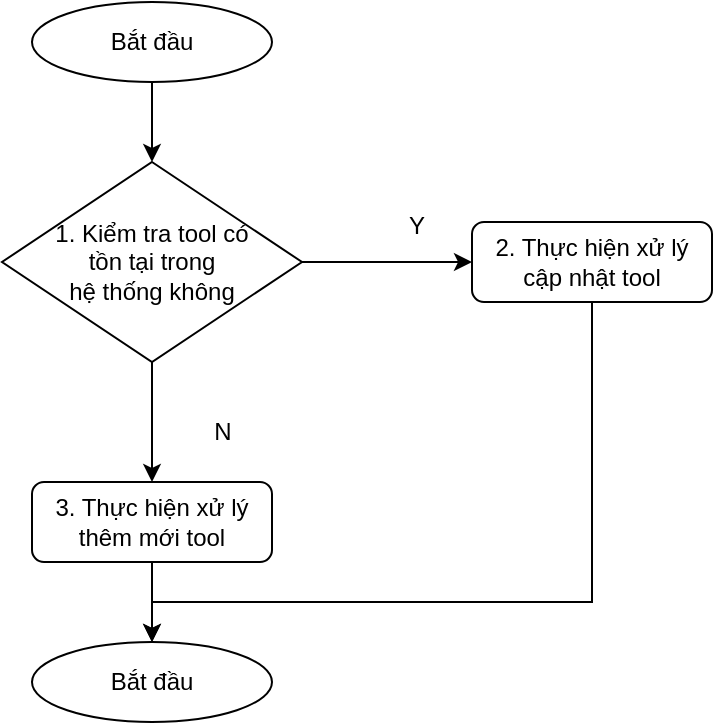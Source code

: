 <mxfile version="13.3.5" type="device"><diagram id="C5RBs43oDa-KdzZeNtuy" name="Page-1"><mxGraphModel dx="1326" dy="816" grid="1" gridSize="10" guides="1" tooltips="1" connect="1" arrows="1" fold="1" page="1" pageScale="1" pageWidth="827" pageHeight="1169" math="0" shadow="0"><root><mxCell id="WIyWlLk6GJQsqaUBKTNV-0"/><mxCell id="WIyWlLk6GJQsqaUBKTNV-1" parent="WIyWlLk6GJQsqaUBKTNV-0"/><mxCell id="ZK5t5h6HFNQK7HHqAr0d-8" style="edgeStyle=orthogonalEdgeStyle;rounded=0;orthogonalLoop=1;jettySize=auto;html=1;exitX=0.5;exitY=1;exitDx=0;exitDy=0;entryX=0.5;entryY=0;entryDx=0;entryDy=0;" parent="WIyWlLk6GJQsqaUBKTNV-1" source="WIyWlLk6GJQsqaUBKTNV-3" target="ZK5t5h6HFNQK7HHqAr0d-5" edge="1"><mxGeometry relative="1" as="geometry"><Array as="points"><mxPoint x="440" y="380"/><mxPoint x="220" y="380"/></Array></mxGeometry></mxCell><mxCell id="WIyWlLk6GJQsqaUBKTNV-3" value="2. Thực hiện xử lý cập nhật tool" style="rounded=1;whiteSpace=wrap;html=1;fontSize=12;glass=0;strokeWidth=1;shadow=0;" parent="WIyWlLk6GJQsqaUBKTNV-1" vertex="1"><mxGeometry x="380" y="190" width="120" height="40" as="geometry"/></mxCell><mxCell id="ZK5t5h6HFNQK7HHqAr0d-3" style="edgeStyle=orthogonalEdgeStyle;rounded=0;orthogonalLoop=1;jettySize=auto;html=1;exitX=0.5;exitY=1;exitDx=0;exitDy=0;entryX=0.5;entryY=0;entryDx=0;entryDy=0;" parent="WIyWlLk6GJQsqaUBKTNV-1" source="ZK5t5h6HFNQK7HHqAr0d-0" target="ZK5t5h6HFNQK7HHqAr0d-1" edge="1"><mxGeometry relative="1" as="geometry"/></mxCell><mxCell id="ZK5t5h6HFNQK7HHqAr0d-0" value="Bắt đầu" style="ellipse;whiteSpace=wrap;html=1;" parent="WIyWlLk6GJQsqaUBKTNV-1" vertex="1"><mxGeometry x="160" y="80" width="120" height="40" as="geometry"/></mxCell><mxCell id="ZK5t5h6HFNQK7HHqAr0d-2" style="edgeStyle=orthogonalEdgeStyle;rounded=0;orthogonalLoop=1;jettySize=auto;html=1;exitX=1;exitY=0.5;exitDx=0;exitDy=0;entryX=0;entryY=0.5;entryDx=0;entryDy=0;" parent="WIyWlLk6GJQsqaUBKTNV-1" source="ZK5t5h6HFNQK7HHqAr0d-1" target="WIyWlLk6GJQsqaUBKTNV-3" edge="1"><mxGeometry relative="1" as="geometry"/></mxCell><mxCell id="ZK5t5h6HFNQK7HHqAr0d-6" style="edgeStyle=orthogonalEdgeStyle;rounded=0;orthogonalLoop=1;jettySize=auto;html=1;exitX=0.5;exitY=1;exitDx=0;exitDy=0;entryX=0.5;entryY=0;entryDx=0;entryDy=0;" parent="WIyWlLk6GJQsqaUBKTNV-1" source="ZK5t5h6HFNQK7HHqAr0d-1" target="ZK5t5h6HFNQK7HHqAr0d-4" edge="1"><mxGeometry relative="1" as="geometry"/></mxCell><mxCell id="ZK5t5h6HFNQK7HHqAr0d-1" value="1. Kiểm tra tool có &lt;br&gt;tồn tại trong &lt;br&gt;hệ thống&amp;nbsp;không" style="rhombus;whiteSpace=wrap;html=1;" parent="WIyWlLk6GJQsqaUBKTNV-1" vertex="1"><mxGeometry x="145" y="160" width="150" height="100" as="geometry"/></mxCell><mxCell id="ZK5t5h6HFNQK7HHqAr0d-7" style="edgeStyle=orthogonalEdgeStyle;rounded=0;orthogonalLoop=1;jettySize=auto;html=1;exitX=0.5;exitY=1;exitDx=0;exitDy=0;entryX=0.5;entryY=0;entryDx=0;entryDy=0;" parent="WIyWlLk6GJQsqaUBKTNV-1" source="ZK5t5h6HFNQK7HHqAr0d-4" target="ZK5t5h6HFNQK7HHqAr0d-5" edge="1"><mxGeometry relative="1" as="geometry"/></mxCell><mxCell id="ZK5t5h6HFNQK7HHqAr0d-4" value="3. Thực hiện xử lý thêm mới tool" style="rounded=1;whiteSpace=wrap;html=1;fontSize=12;glass=0;strokeWidth=1;shadow=0;" parent="WIyWlLk6GJQsqaUBKTNV-1" vertex="1"><mxGeometry x="160" y="320" width="120" height="40" as="geometry"/></mxCell><mxCell id="ZK5t5h6HFNQK7HHqAr0d-5" value="Bắt đầu" style="ellipse;whiteSpace=wrap;html=1;" parent="WIyWlLk6GJQsqaUBKTNV-1" vertex="1"><mxGeometry x="160" y="400" width="120" height="40" as="geometry"/></mxCell><mxCell id="ZK5t5h6HFNQK7HHqAr0d-9" value="Y" style="text;html=1;align=center;verticalAlign=middle;resizable=0;points=[];autosize=1;" parent="WIyWlLk6GJQsqaUBKTNV-1" vertex="1"><mxGeometry x="342" y="182" width="20" height="20" as="geometry"/></mxCell><mxCell id="ZK5t5h6HFNQK7HHqAr0d-10" value="N" style="text;html=1;align=center;verticalAlign=middle;resizable=0;points=[];autosize=1;" parent="WIyWlLk6GJQsqaUBKTNV-1" vertex="1"><mxGeometry x="245" y="285" width="20" height="20" as="geometry"/></mxCell></root></mxGraphModel></diagram></mxfile>